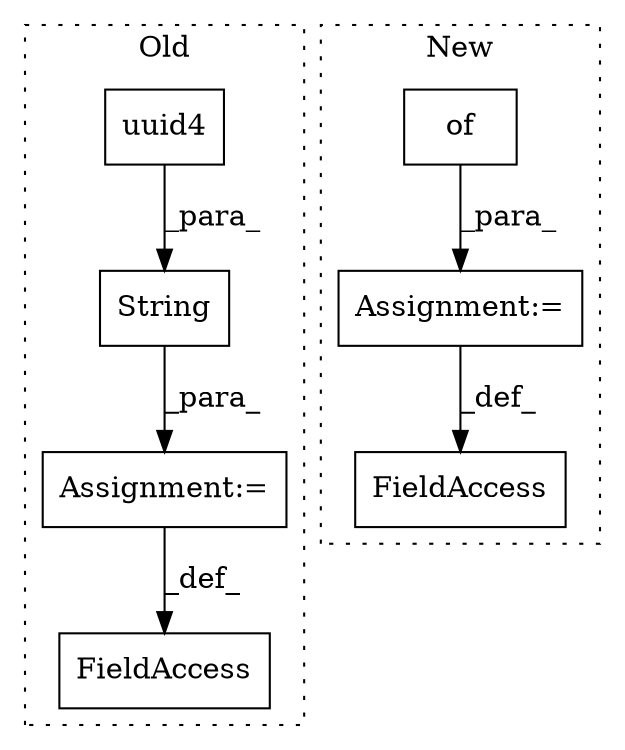 digraph G {
subgraph cluster0 {
1 [label="uuid4" a="32" s="2296" l="7" shape="box"];
4 [label="Assignment:=" a="7" s="2267" l="1" shape="box"];
5 [label="String" a="32" s="2284,2303" l="7,1" shape="box"];
7 [label="FieldAccess" a="22" s="2325" l="15" shape="box"];
label = "Old";
style="dotted";
}
subgraph cluster1 {
2 [label="of" a="32" s="916" l="4" shape="box"];
3 [label="Assignment:=" a="7" s="891" l="1" shape="box"];
6 [label="FieldAccess" a="22" s="885" l="6" shape="box"];
label = "New";
style="dotted";
}
1 -> 5 [label="_para_"];
2 -> 3 [label="_para_"];
3 -> 6 [label="_def_"];
4 -> 7 [label="_def_"];
5 -> 4 [label="_para_"];
}